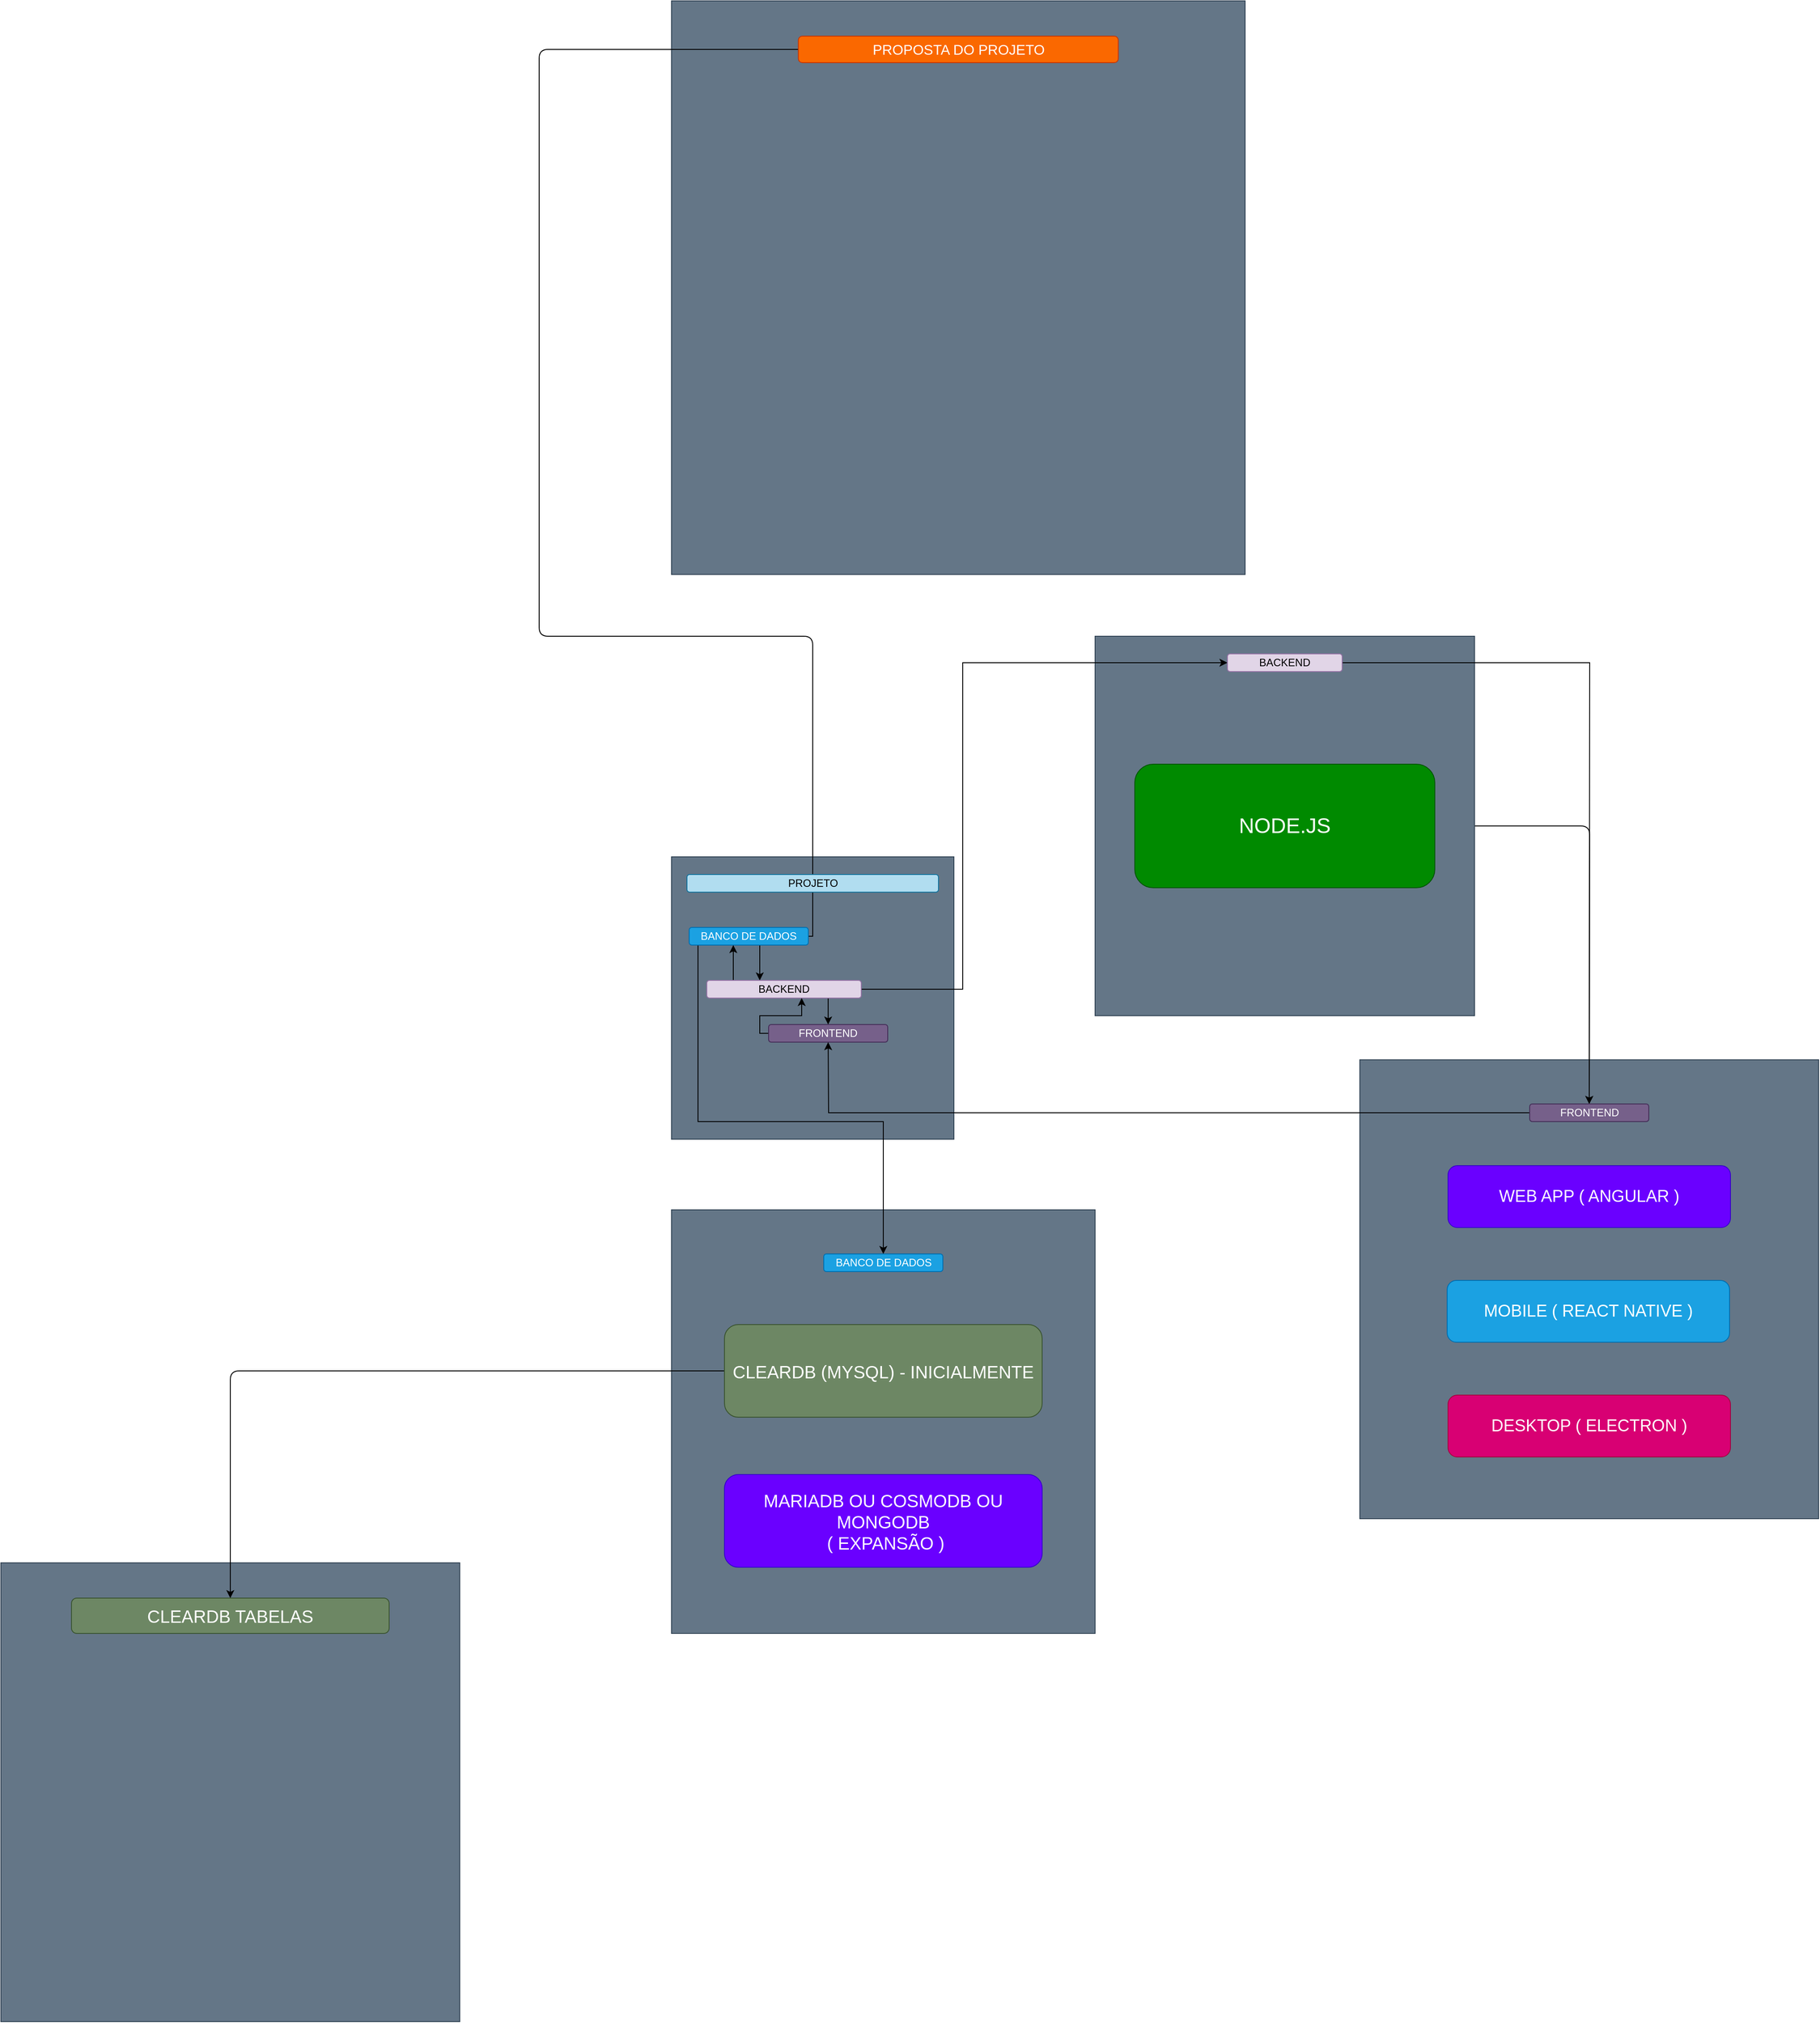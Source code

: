 <mxfile version="13.5.8" type="github">
  <diagram name="Page-1" id="efa7a0a1-bf9b-a30e-e6df-94a7791c09e9">
    <mxGraphModel dx="2307" dy="1963" grid="1" gridSize="10" guides="1" tooltips="1" connect="1" arrows="1" fold="1" page="1" pageScale="1" pageWidth="826" pageHeight="1169" background="#ffffff" math="0" shadow="0">
      <root>
        <mxCell id="0" />
        <mxCell id="1" parent="0" />
        <mxCell id="7CSLmzTTnfZizkmmxESX-173" value="" style="whiteSpace=wrap;html=1;aspect=fixed;fillColor=#647687;strokeColor=#314354;fontColor=#ffffff;" vertex="1" parent="1">
          <mxGeometry x="-720" y="1070" width="520" height="520" as="geometry" />
        </mxCell>
        <mxCell id="7CSLmzTTnfZizkmmxESX-169" value="" style="whiteSpace=wrap;html=1;aspect=fixed;fillColor=#647687;strokeColor=#314354;fontColor=#ffffff;" vertex="1" parent="1">
          <mxGeometry x="40" y="-700" width="650" height="650" as="geometry" />
        </mxCell>
        <mxCell id="7CSLmzTTnfZizkmmxESX-148" value="" style="whiteSpace=wrap;html=1;aspect=fixed;fillColor=#647687;strokeColor=#314354;fontColor=#ffffff;" vertex="1" parent="1">
          <mxGeometry x="820" y="500" width="520" height="520" as="geometry" />
        </mxCell>
        <mxCell id="7CSLmzTTnfZizkmmxESX-143" value="" style="whiteSpace=wrap;html=1;aspect=fixed;fillColor=#647687;strokeColor=#314354;fontColor=#ffffff;" vertex="1" parent="1">
          <mxGeometry x="40" y="670" width="480" height="480" as="geometry" />
        </mxCell>
        <mxCell id="7CSLmzTTnfZizkmmxESX-152" value="" style="edgeStyle=orthogonalEdgeStyle;rounded=1;orthogonalLoop=1;jettySize=auto;html=1;strokeWidth=1;" edge="1" parent="1" source="7CSLmzTTnfZizkmmxESX-137">
          <mxGeometry relative="1" as="geometry">
            <mxPoint x="1080" y="550" as="targetPoint" />
          </mxGeometry>
        </mxCell>
        <mxCell id="7CSLmzTTnfZizkmmxESX-137" value="" style="whiteSpace=wrap;html=1;aspect=fixed;fillColor=#647687;strokeColor=#314354;fontColor=#ffffff;" vertex="1" parent="1">
          <mxGeometry x="520" y="20" width="430" height="430" as="geometry" />
        </mxCell>
        <mxCell id="7CSLmzTTnfZizkmmxESX-114" value="" style="whiteSpace=wrap;html=1;aspect=fixed;fillColor=#647687;strokeColor=#314354;fontColor=#ffffff;" vertex="1" parent="1">
          <mxGeometry x="40" y="270" width="320" height="320" as="geometry" />
        </mxCell>
        <mxCell id="7CSLmzTTnfZizkmmxESX-136" value="" style="edgeStyle=orthogonalEdgeStyle;rounded=0;orthogonalLoop=1;jettySize=auto;html=1;" edge="1" parent="1" source="7CSLmzTTnfZizkmmxESX-115" target="7CSLmzTTnfZizkmmxESX-120">
          <mxGeometry relative="1" as="geometry">
            <Array as="points">
              <mxPoint x="200" y="360" />
              <mxPoint x="140" y="360" />
            </Array>
          </mxGeometry>
        </mxCell>
        <mxCell id="7CSLmzTTnfZizkmmxESX-172" value="" style="edgeStyle=orthogonalEdgeStyle;rounded=1;orthogonalLoop=1;jettySize=auto;html=1;strokeWidth=1;" edge="1" parent="1" source="7CSLmzTTnfZizkmmxESX-115">
          <mxGeometry relative="1" as="geometry">
            <mxPoint x="222.5" y="-645" as="targetPoint" />
            <Array as="points">
              <mxPoint x="200" y="20" />
              <mxPoint x="-110" y="20" />
              <mxPoint x="-110" y="-645" />
            </Array>
          </mxGeometry>
        </mxCell>
        <mxCell id="7CSLmzTTnfZizkmmxESX-115" value="PROJETO" style="rounded=1;whiteSpace=wrap;html=1;fillColor=#b1ddf0;strokeColor=#10739e;" vertex="1" parent="1">
          <mxGeometry x="57.5" y="290" width="285" height="20" as="geometry" />
        </mxCell>
        <mxCell id="7CSLmzTTnfZizkmmxESX-135" value="" style="edgeStyle=orthogonalEdgeStyle;rounded=0;orthogonalLoop=1;jettySize=auto;html=1;" edge="1" parent="1" target="7CSLmzTTnfZizkmmxESX-122">
          <mxGeometry relative="1" as="geometry">
            <mxPoint x="127" y="410" as="sourcePoint" />
          </mxGeometry>
        </mxCell>
        <mxCell id="7CSLmzTTnfZizkmmxESX-147" value="" style="edgeStyle=orthogonalEdgeStyle;rounded=0;orthogonalLoop=1;jettySize=auto;html=1;" edge="1" parent="1" source="7CSLmzTTnfZizkmmxESX-119" target="7CSLmzTTnfZizkmmxESX-146">
          <mxGeometry relative="1" as="geometry">
            <Array as="points">
              <mxPoint x="70" y="570" />
              <mxPoint x="280" y="570" />
            </Array>
          </mxGeometry>
        </mxCell>
        <mxCell id="7CSLmzTTnfZizkmmxESX-119" value="BANCO DE DADOS" style="rounded=1;whiteSpace=wrap;html=1;fillColor=#1ba1e2;strokeColor=#006EAF;fontColor=#ffffff;" vertex="1" parent="1">
          <mxGeometry x="60" y="350" width="135" height="20" as="geometry" />
        </mxCell>
        <mxCell id="7CSLmzTTnfZizkmmxESX-142" value="" style="edgeStyle=orthogonalEdgeStyle;rounded=0;orthogonalLoop=1;jettySize=auto;html=1;" edge="1" parent="1" source="7CSLmzTTnfZizkmmxESX-120" target="7CSLmzTTnfZizkmmxESX-141">
          <mxGeometry relative="1" as="geometry">
            <Array as="points">
              <mxPoint x="370" y="420" />
              <mxPoint x="370" y="50" />
            </Array>
          </mxGeometry>
        </mxCell>
        <mxCell id="7CSLmzTTnfZizkmmxESX-159" value="" style="edgeStyle=orthogonalEdgeStyle;rounded=0;orthogonalLoop=1;jettySize=auto;html=1;" edge="1" parent="1" source="7CSLmzTTnfZizkmmxESX-120">
          <mxGeometry relative="1" as="geometry">
            <mxPoint x="110" y="370" as="targetPoint" />
            <Array as="points">
              <mxPoint x="110" y="370" />
            </Array>
          </mxGeometry>
        </mxCell>
        <mxCell id="7CSLmzTTnfZizkmmxESX-120" value="BACKEND" style="rounded=1;whiteSpace=wrap;html=1;fillColor=#e1d5e7;strokeColor=#9673a6;" vertex="1" parent="1">
          <mxGeometry x="80" y="410" width="175" height="20" as="geometry" />
        </mxCell>
        <mxCell id="7CSLmzTTnfZizkmmxESX-157" value="" style="edgeStyle=orthogonalEdgeStyle;rounded=0;orthogonalLoop=1;jettySize=auto;html=1;" edge="1" parent="1" source="7CSLmzTTnfZizkmmxESX-122">
          <mxGeometry relative="1" as="geometry">
            <mxPoint x="187.5" y="430" as="targetPoint" />
            <Array as="points">
              <mxPoint x="140" y="470" />
              <mxPoint x="140" y="450" />
              <mxPoint x="188" y="450" />
            </Array>
          </mxGeometry>
        </mxCell>
        <mxCell id="7CSLmzTTnfZizkmmxESX-122" value="FRONTEND" style="rounded=1;whiteSpace=wrap;html=1;fillColor=#76608a;strokeColor=#432D57;fontColor=#ffffff;" vertex="1" parent="1">
          <mxGeometry x="150" y="460" width="135" height="20" as="geometry" />
        </mxCell>
        <mxCell id="7CSLmzTTnfZizkmmxESX-161" value="" style="edgeStyle=orthogonalEdgeStyle;rounded=0;orthogonalLoop=1;jettySize=auto;html=1;" edge="1" parent="1" source="7CSLmzTTnfZizkmmxESX-141">
          <mxGeometry relative="1" as="geometry">
            <mxPoint x="1080" y="550" as="targetPoint" />
          </mxGeometry>
        </mxCell>
        <mxCell id="7CSLmzTTnfZizkmmxESX-141" value="BACKEND" style="rounded=1;whiteSpace=wrap;html=1;fillColor=#e1d5e7;strokeColor=#9673a6;" vertex="1" parent="1">
          <mxGeometry x="670" y="40" width="130" height="20" as="geometry" />
        </mxCell>
        <mxCell id="7CSLmzTTnfZizkmmxESX-146" value="BANCO DE DADOS" style="rounded=1;whiteSpace=wrap;html=1;fillColor=#1ba1e2;strokeColor=#006EAF;fontColor=#ffffff;" vertex="1" parent="1">
          <mxGeometry x="212.5" y="720" width="135" height="20" as="geometry" />
        </mxCell>
        <mxCell id="7CSLmzTTnfZizkmmxESX-155" value="" style="edgeStyle=orthogonalEdgeStyle;rounded=0;orthogonalLoop=1;jettySize=auto;html=1;" edge="1" parent="1" source="7CSLmzTTnfZizkmmxESX-153">
          <mxGeometry relative="1" as="geometry">
            <mxPoint x="217.5" y="480" as="targetPoint" />
          </mxGeometry>
        </mxCell>
        <mxCell id="7CSLmzTTnfZizkmmxESX-153" value="FRONTEND" style="rounded=1;whiteSpace=wrap;html=1;fillColor=#76608a;strokeColor=#432D57;fontColor=#ffffff;" vertex="1" parent="1">
          <mxGeometry x="1012.5" y="550" width="135" height="20" as="geometry" />
        </mxCell>
        <mxCell id="7CSLmzTTnfZizkmmxESX-162" value="&lt;font color=&quot;#ffffff&quot; style=&quot;font-size: 19px&quot;&gt;WEB APP ( ANGULAR )&lt;/font&gt;" style="rounded=1;whiteSpace=wrap;html=1;fillColor=#6a00ff;strokeColor=#3700CC;fontColor=#ffffff;" vertex="1" parent="1">
          <mxGeometry x="920" y="620" width="320" height="70" as="geometry" />
        </mxCell>
        <mxCell id="7CSLmzTTnfZizkmmxESX-163" value="&lt;font style=&quot;font-size: 19px&quot; color=&quot;#ffffff&quot;&gt;MOBILE ( REACT NATIVE )&lt;/font&gt;" style="rounded=1;whiteSpace=wrap;html=1;fillColor=#1ba1e2;strokeColor=#006EAF;fontColor=#ffffff;" vertex="1" parent="1">
          <mxGeometry x="919" y="750" width="320" height="70" as="geometry" />
        </mxCell>
        <mxCell id="7CSLmzTTnfZizkmmxESX-164" value="&lt;font style=&quot;font-size: 19px&quot; color=&quot;#ffffff&quot;&gt;DESKTOP ( ELECTRON )&lt;/font&gt;" style="rounded=1;whiteSpace=wrap;html=1;fillColor=#d80073;strokeColor=#A50040;fontColor=#ffffff;" vertex="1" parent="1">
          <mxGeometry x="920" y="880" width="320" height="70" as="geometry" />
        </mxCell>
        <mxCell id="7CSLmzTTnfZizkmmxESX-166" value="&lt;font color=&quot;#ffffff&quot; style=&quot;font-size: 24px&quot;&gt;NODE.JS&lt;/font&gt;" style="rounded=1;whiteSpace=wrap;html=1;fillColor=#008a00;strokeColor=#005700;fontColor=#ffffff;" vertex="1" parent="1">
          <mxGeometry x="565" y="165" width="340" height="140" as="geometry" />
        </mxCell>
        <mxCell id="7CSLmzTTnfZizkmmxESX-175" value="" style="edgeStyle=orthogonalEdgeStyle;rounded=1;orthogonalLoop=1;jettySize=auto;html=1;strokeWidth=1;" edge="1" parent="1" source="7CSLmzTTnfZizkmmxESX-167" target="7CSLmzTTnfZizkmmxESX-174">
          <mxGeometry relative="1" as="geometry" />
        </mxCell>
        <mxCell id="7CSLmzTTnfZizkmmxESX-167" value="&lt;font color=&quot;#ffffff&quot; style=&quot;font-size: 20px&quot;&gt;CLEARDB (MYSQL) - INICIALMENTE&lt;/font&gt;" style="rounded=1;whiteSpace=wrap;html=1;fillColor=#6d8764;strokeColor=#3A5431;fontColor=#ffffff;" vertex="1" parent="1">
          <mxGeometry x="100" y="800" width="360" height="105" as="geometry" />
        </mxCell>
        <mxCell id="7CSLmzTTnfZizkmmxESX-168" value="&lt;font color=&quot;#ffffff&quot; style=&quot;font-size: 20px&quot;&gt;MARIADB OU COSMODB OU MONGODB&lt;br&gt;&amp;nbsp;( EXPANSÃO )&lt;/font&gt;" style="rounded=1;whiteSpace=wrap;html=1;fillColor=#6a00ff;strokeColor=#3700CC;fontColor=#ffffff;" vertex="1" parent="1">
          <mxGeometry x="100" y="970" width="360" height="105" as="geometry" />
        </mxCell>
        <mxCell id="7CSLmzTTnfZizkmmxESX-170" value="&lt;font color=&quot;#ffffff&quot; style=&quot;font-size: 16px&quot;&gt;PROPOSTA DO PROJETO&lt;/font&gt;" style="rounded=1;whiteSpace=wrap;html=1;fillColor=#fa6800;strokeColor=#C73500;fontColor=#ffffff;" vertex="1" parent="1">
          <mxGeometry x="183.75" y="-660" width="362.5" height="30" as="geometry" />
        </mxCell>
        <mxCell id="7CSLmzTTnfZizkmmxESX-174" value="&lt;font color=&quot;#ffffff&quot; style=&quot;font-size: 20px&quot;&gt;CLEARDB TABELAS&lt;/font&gt;" style="rounded=1;whiteSpace=wrap;html=1;fillColor=#6d8764;strokeColor=#3A5431;fontColor=#ffffff;" vertex="1" parent="1">
          <mxGeometry x="-640" y="1110" width="360" height="40" as="geometry" />
        </mxCell>
      </root>
    </mxGraphModel>
  </diagram>
</mxfile>
